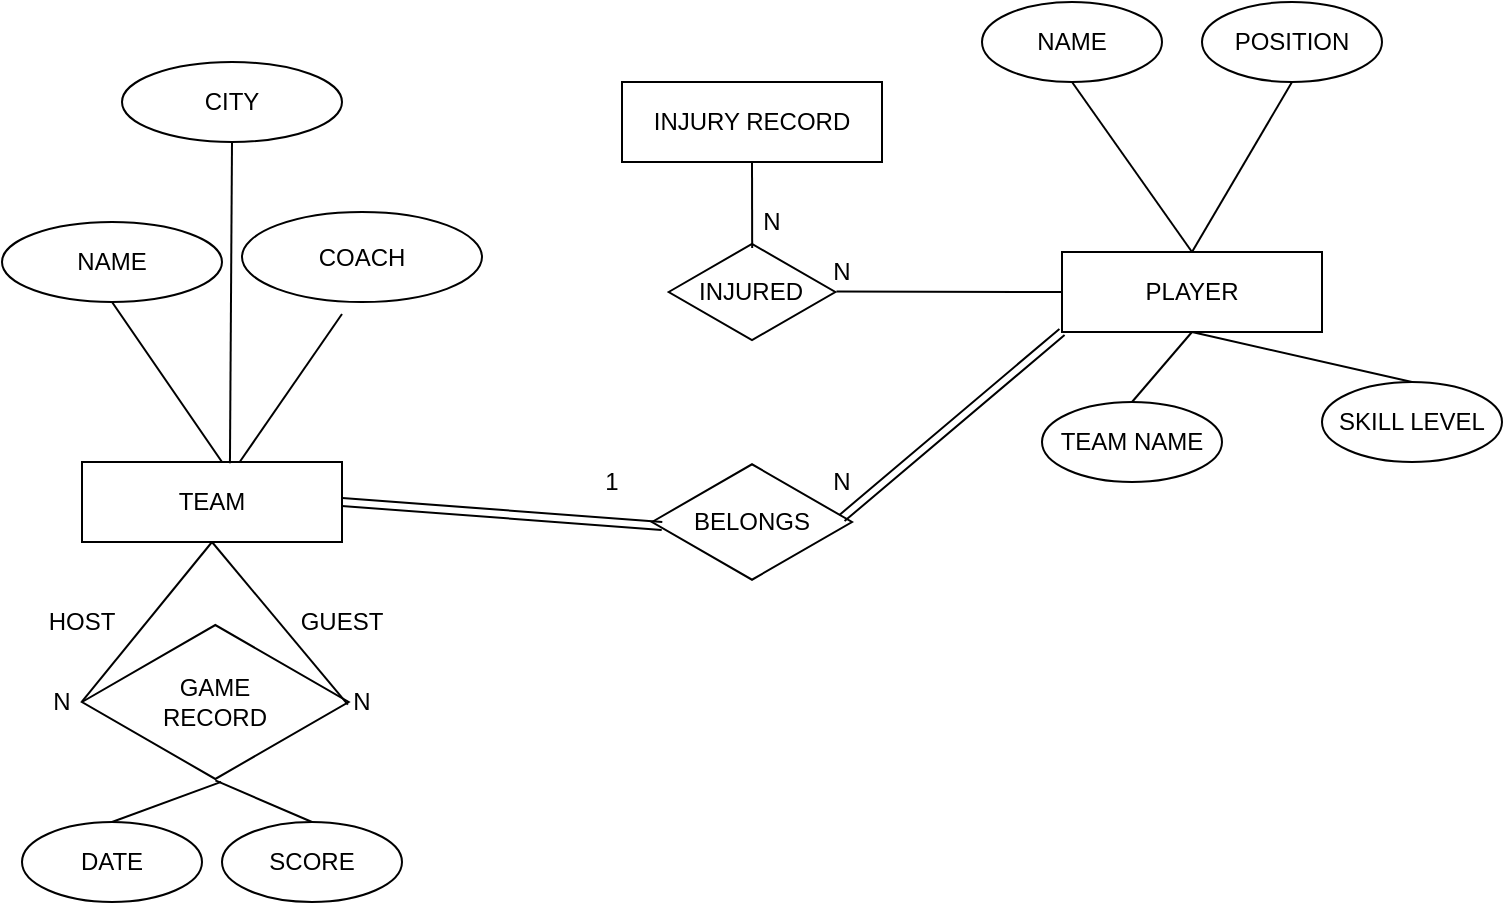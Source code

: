<mxfile version="13.5.1" type="github"><diagram id="doPx-XlBLAUA7Lu7sxty" name="Page-1"><mxGraphModel dx="898" dy="492" grid="1" gridSize="10" guides="1" tooltips="1" connect="1" arrows="1" fold="1" page="1" pageScale="1" pageWidth="850" pageHeight="1100" math="0" shadow="0"><root><mxCell id="0"/><mxCell id="1" parent="0"/><mxCell id="cMqIFlXzOoWOGGVa8rYh-1" value="TEAM" style="rounded=0;whiteSpace=wrap;html=1;" vertex="1" parent="1"><mxGeometry x="60" y="240" width="130" height="40" as="geometry"/></mxCell><mxCell id="cMqIFlXzOoWOGGVa8rYh-4" value="INJURY RECORD" style="rounded=0;whiteSpace=wrap;html=1;" vertex="1" parent="1"><mxGeometry x="330" y="50" width="130" height="40" as="geometry"/></mxCell><mxCell id="cMqIFlXzOoWOGGVa8rYh-5" value="PLAYER" style="rounded=0;whiteSpace=wrap;html=1;" vertex="1" parent="1"><mxGeometry x="550" y="135" width="130" height="40" as="geometry"/></mxCell><mxCell id="cMqIFlXzOoWOGGVa8rYh-7" value="COACH" style="ellipse;whiteSpace=wrap;html=1;" vertex="1" parent="1"><mxGeometry x="140" y="115" width="120" height="45" as="geometry"/></mxCell><mxCell id="cMqIFlXzOoWOGGVa8rYh-8" value="NAME" style="ellipse;whiteSpace=wrap;html=1;" vertex="1" parent="1"><mxGeometry x="510" y="10" width="90" height="40" as="geometry"/></mxCell><mxCell id="cMqIFlXzOoWOGGVa8rYh-9" value="CITY" style="ellipse;whiteSpace=wrap;html=1;" vertex="1" parent="1"><mxGeometry x="80" y="40" width="110" height="40" as="geometry"/></mxCell><mxCell id="cMqIFlXzOoWOGGVa8rYh-10" value="NAME" style="ellipse;whiteSpace=wrap;html=1;" vertex="1" parent="1"><mxGeometry x="20" y="120" width="110" height="40" as="geometry"/></mxCell><mxCell id="cMqIFlXzOoWOGGVa8rYh-13" value="" style="endArrow=none;html=1;" edge="1" parent="1" source="cMqIFlXzOoWOGGVa8rYh-1"><mxGeometry width="50" height="50" relative="1" as="geometry"><mxPoint x="140" y="238" as="sourcePoint"/><mxPoint x="190" y="166" as="targetPoint"/></mxGeometry></mxCell><mxCell id="cMqIFlXzOoWOGGVa8rYh-16" value="" style="endArrow=none;html=1;entryX=0.5;entryY=1;entryDx=0;entryDy=0;exitX=0.569;exitY=0.016;exitDx=0;exitDy=0;exitPerimeter=0;" edge="1" parent="1" source="cMqIFlXzOoWOGGVa8rYh-1" target="cMqIFlXzOoWOGGVa8rYh-9"><mxGeometry width="50" height="50" relative="1" as="geometry"><mxPoint x="135" y="230" as="sourcePoint"/><mxPoint x="450" y="220" as="targetPoint"/></mxGeometry></mxCell><mxCell id="cMqIFlXzOoWOGGVa8rYh-17" value="" style="endArrow=none;html=1;entryX=0.5;entryY=1;entryDx=0;entryDy=0;" edge="1" parent="1" target="cMqIFlXzOoWOGGVa8rYh-10"><mxGeometry width="50" height="50" relative="1" as="geometry"><mxPoint x="130" y="240" as="sourcePoint"/><mxPoint x="450" y="220" as="targetPoint"/></mxGeometry></mxCell><mxCell id="cMqIFlXzOoWOGGVa8rYh-18" value="POSITION" style="ellipse;whiteSpace=wrap;html=1;" vertex="1" parent="1"><mxGeometry x="620" y="10" width="90" height="40" as="geometry"/></mxCell><mxCell id="cMqIFlXzOoWOGGVa8rYh-19" value="DATE" style="ellipse;whiteSpace=wrap;html=1;" vertex="1" parent="1"><mxGeometry x="30" y="420" width="90" height="40" as="geometry"/></mxCell><mxCell id="cMqIFlXzOoWOGGVa8rYh-20" value="SCORE" style="ellipse;whiteSpace=wrap;html=1;" vertex="1" parent="1"><mxGeometry x="130" y="420" width="90" height="40" as="geometry"/></mxCell><mxCell id="cMqIFlXzOoWOGGVa8rYh-21" value="SKILL LEVEL" style="ellipse;whiteSpace=wrap;html=1;" vertex="1" parent="1"><mxGeometry x="680" y="200" width="90" height="40" as="geometry"/></mxCell><mxCell id="cMqIFlXzOoWOGGVa8rYh-22" value="TEAM NAME" style="ellipse;whiteSpace=wrap;html=1;" vertex="1" parent="1"><mxGeometry x="540" y="210" width="90" height="40" as="geometry"/></mxCell><mxCell id="cMqIFlXzOoWOGGVa8rYh-23" value="INJURED" style="html=1;whiteSpace=wrap;aspect=fixed;shape=isoRectangle;" vertex="1" parent="1"><mxGeometry x="353.34" y="130" width="83.33" height="50" as="geometry"/></mxCell><mxCell id="cMqIFlXzOoWOGGVa8rYh-24" value="" style="endArrow=none;html=1;entryX=0.5;entryY=0;entryDx=0;entryDy=0;exitX=0.5;exitY=1;exitDx=0;exitDy=0;" edge="1" parent="1" source="cMqIFlXzOoWOGGVa8rYh-8" target="cMqIFlXzOoWOGGVa8rYh-5"><mxGeometry width="50" height="50" relative="1" as="geometry"><mxPoint x="310" y="270" as="sourcePoint"/><mxPoint x="360" y="220" as="targetPoint"/></mxGeometry></mxCell><mxCell id="cMqIFlXzOoWOGGVa8rYh-25" value="" style="endArrow=none;html=1;entryX=0.5;entryY=0;entryDx=0;entryDy=0;exitX=0.5;exitY=1;exitDx=0;exitDy=0;" edge="1" parent="1" source="cMqIFlXzOoWOGGVa8rYh-18" target="cMqIFlXzOoWOGGVa8rYh-5"><mxGeometry width="50" height="50" relative="1" as="geometry"><mxPoint x="565" y="60" as="sourcePoint"/><mxPoint x="625" y="145" as="targetPoint"/></mxGeometry></mxCell><mxCell id="cMqIFlXzOoWOGGVa8rYh-26" value="" style="endArrow=none;html=1;entryX=0.5;entryY=1;entryDx=0;entryDy=0;exitX=0.5;exitY=0;exitDx=0;exitDy=0;" edge="1" parent="1" source="cMqIFlXzOoWOGGVa8rYh-22" target="cMqIFlXzOoWOGGVa8rYh-5"><mxGeometry width="50" height="50" relative="1" as="geometry"><mxPoint x="575" y="70" as="sourcePoint"/><mxPoint x="635" y="155" as="targetPoint"/></mxGeometry></mxCell><mxCell id="cMqIFlXzOoWOGGVa8rYh-27" value="" style="endArrow=none;html=1;entryX=0.5;entryY=1;entryDx=0;entryDy=0;exitX=0.5;exitY=0;exitDx=0;exitDy=0;" edge="1" parent="1" source="cMqIFlXzOoWOGGVa8rYh-21" target="cMqIFlXzOoWOGGVa8rYh-5"><mxGeometry width="50" height="50" relative="1" as="geometry"><mxPoint x="585" y="80" as="sourcePoint"/><mxPoint x="645" y="165" as="targetPoint"/></mxGeometry></mxCell><mxCell id="cMqIFlXzOoWOGGVa8rYh-28" value="" style="endArrow=none;html=1;entryX=0.501;entryY=0.06;entryDx=0;entryDy=0;exitX=0.5;exitY=1;exitDx=0;exitDy=0;entryPerimeter=0;" edge="1" parent="1" source="cMqIFlXzOoWOGGVa8rYh-4" target="cMqIFlXzOoWOGGVa8rYh-23"><mxGeometry width="50" height="50" relative="1" as="geometry"><mxPoint x="595" y="90" as="sourcePoint"/><mxPoint x="655" y="175" as="targetPoint"/></mxGeometry></mxCell><mxCell id="cMqIFlXzOoWOGGVa8rYh-29" value="" style="endArrow=none;html=1;entryX=0;entryY=0.5;entryDx=0;entryDy=0;exitX=1.007;exitY=0.496;exitDx=0;exitDy=0;exitPerimeter=0;" edge="1" parent="1" source="cMqIFlXzOoWOGGVa8rYh-23" target="cMqIFlXzOoWOGGVa8rYh-5"><mxGeometry width="50" height="50" relative="1" as="geometry"><mxPoint x="605" y="100" as="sourcePoint"/><mxPoint x="665" y="185" as="targetPoint"/></mxGeometry></mxCell><mxCell id="cMqIFlXzOoWOGGVa8rYh-30" value="GAME&lt;br&gt;RECORD" style="html=1;whiteSpace=wrap;aspect=fixed;shape=isoRectangle;" vertex="1" parent="1"><mxGeometry x="60" y="320" width="133.33" height="80" as="geometry"/></mxCell><mxCell id="cMqIFlXzOoWOGGVa8rYh-31" value="BELONGS" style="html=1;whiteSpace=wrap;aspect=fixed;shape=isoRectangle;" vertex="1" parent="1"><mxGeometry x="345" y="240" width="100" height="60" as="geometry"/></mxCell><mxCell id="cMqIFlXzOoWOGGVa8rYh-32" value="" style="shape=link;html=1;exitX=1;exitY=0.5;exitDx=0;exitDy=0;" edge="1" parent="1" source="cMqIFlXzOoWOGGVa8rYh-1"><mxGeometry width="100" relative="1" as="geometry"><mxPoint x="290" y="220" as="sourcePoint"/><mxPoint x="350" y="272" as="targetPoint"/></mxGeometry></mxCell><mxCell id="cMqIFlXzOoWOGGVa8rYh-33" value="" style="shape=link;html=1;entryX=0;entryY=1;entryDx=0;entryDy=0;" edge="1" parent="1" target="cMqIFlXzOoWOGGVa8rYh-5"><mxGeometry width="100" relative="1" as="geometry"><mxPoint x="440" y="268" as="sourcePoint"/><mxPoint x="600" y="280" as="targetPoint"/></mxGeometry></mxCell><mxCell id="cMqIFlXzOoWOGGVa8rYh-34" value="" style="endArrow=none;html=1;entryX=0.997;entryY=0.517;entryDx=0;entryDy=0;entryPerimeter=0;exitX=0.5;exitY=1;exitDx=0;exitDy=0;" edge="1" parent="1" source="cMqIFlXzOoWOGGVa8rYh-1" target="cMqIFlXzOoWOGGVa8rYh-30"><mxGeometry width="50" height="50" relative="1" as="geometry"><mxPoint x="310" y="240" as="sourcePoint"/><mxPoint x="360" y="190" as="targetPoint"/></mxGeometry></mxCell><mxCell id="cMqIFlXzOoWOGGVa8rYh-35" value="" style="endArrow=none;html=1;exitX=0.5;exitY=1;exitDx=0;exitDy=0;entryX=-0.001;entryY=0.499;entryDx=0;entryDy=0;entryPerimeter=0;" edge="1" parent="1" source="cMqIFlXzOoWOGGVa8rYh-1" target="cMqIFlXzOoWOGGVa8rYh-30"><mxGeometry width="50" height="50" relative="1" as="geometry"><mxPoint x="310" y="240" as="sourcePoint"/><mxPoint x="360" y="190" as="targetPoint"/></mxGeometry></mxCell><mxCell id="cMqIFlXzOoWOGGVa8rYh-36" value="" style="endArrow=none;html=1;exitX=0.5;exitY=0.99;exitDx=0;exitDy=0;exitPerimeter=0;entryX=0.5;entryY=0;entryDx=0;entryDy=0;" edge="1" parent="1" source="cMqIFlXzOoWOGGVa8rYh-30" target="cMqIFlXzOoWOGGVa8rYh-20"><mxGeometry width="50" height="50" relative="1" as="geometry"><mxPoint x="310" y="240" as="sourcePoint"/><mxPoint x="360" y="190" as="targetPoint"/></mxGeometry></mxCell><mxCell id="cMqIFlXzOoWOGGVa8rYh-37" value="" style="endArrow=none;html=1;exitX=0.522;exitY=0.999;exitDx=0;exitDy=0;exitPerimeter=0;entryX=0.5;entryY=0;entryDx=0;entryDy=0;" edge="1" parent="1" source="cMqIFlXzOoWOGGVa8rYh-30" target="cMqIFlXzOoWOGGVa8rYh-19"><mxGeometry width="50" height="50" relative="1" as="geometry"><mxPoint x="310" y="240" as="sourcePoint"/><mxPoint x="360" y="190" as="targetPoint"/></mxGeometry></mxCell><mxCell id="cMqIFlXzOoWOGGVa8rYh-38" value="1" style="text;html=1;strokeColor=none;fillColor=none;align=center;verticalAlign=middle;whiteSpace=wrap;rounded=0;" vertex="1" parent="1"><mxGeometry x="305" y="240" width="40" height="20" as="geometry"/></mxCell><mxCell id="cMqIFlXzOoWOGGVa8rYh-39" value="N" style="text;html=1;strokeColor=none;fillColor=none;align=center;verticalAlign=middle;whiteSpace=wrap;rounded=0;" vertex="1" parent="1"><mxGeometry x="420" y="240" width="40" height="20" as="geometry"/></mxCell><mxCell id="cMqIFlXzOoWOGGVa8rYh-40" value="N" style="text;html=1;strokeColor=none;fillColor=none;align=center;verticalAlign=middle;whiteSpace=wrap;rounded=0;" vertex="1" parent="1"><mxGeometry x="420" y="135" width="40" height="20" as="geometry"/></mxCell><mxCell id="cMqIFlXzOoWOGGVa8rYh-41" value="N" style="text;html=1;strokeColor=none;fillColor=none;align=center;verticalAlign=middle;whiteSpace=wrap;rounded=0;" vertex="1" parent="1"><mxGeometry x="385" y="110" width="40" height="20" as="geometry"/></mxCell><mxCell id="cMqIFlXzOoWOGGVa8rYh-42" value="N" style="text;html=1;strokeColor=none;fillColor=none;align=center;verticalAlign=middle;whiteSpace=wrap;rounded=0;" vertex="1" parent="1"><mxGeometry x="30" y="350" width="40" height="20" as="geometry"/></mxCell><mxCell id="cMqIFlXzOoWOGGVa8rYh-43" value="N" style="text;html=1;strokeColor=none;fillColor=none;align=center;verticalAlign=middle;whiteSpace=wrap;rounded=0;" vertex="1" parent="1"><mxGeometry x="180" y="350" width="40" height="20" as="geometry"/></mxCell><mxCell id="cMqIFlXzOoWOGGVa8rYh-44" value="HOST" style="text;html=1;strokeColor=none;fillColor=none;align=center;verticalAlign=middle;whiteSpace=wrap;rounded=0;" vertex="1" parent="1"><mxGeometry x="40" y="310" width="40" height="20" as="geometry"/></mxCell><mxCell id="cMqIFlXzOoWOGGVa8rYh-45" value="GUEST" style="text;html=1;strokeColor=none;fillColor=none;align=center;verticalAlign=middle;whiteSpace=wrap;rounded=0;" vertex="1" parent="1"><mxGeometry x="170" y="310" width="40" height="20" as="geometry"/></mxCell></root></mxGraphModel></diagram></mxfile>